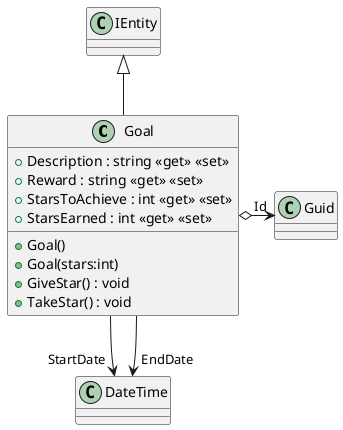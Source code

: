 @startuml
class Goal {
    + Goal()
    + Goal(stars:int)
    + Description : string <<get>> <<set>>
    + Reward : string <<get>> <<set>>
    + StarsToAchieve : int <<get>> <<set>>
    + StarsEarned : int <<get>> <<set>>
    + GiveStar() : void
    + TakeStar() : void
}
IEntity <|-- Goal
Goal --> "StartDate" DateTime
Goal --> "EndDate" DateTime
Goal o-> "Id" Guid
@enduml
